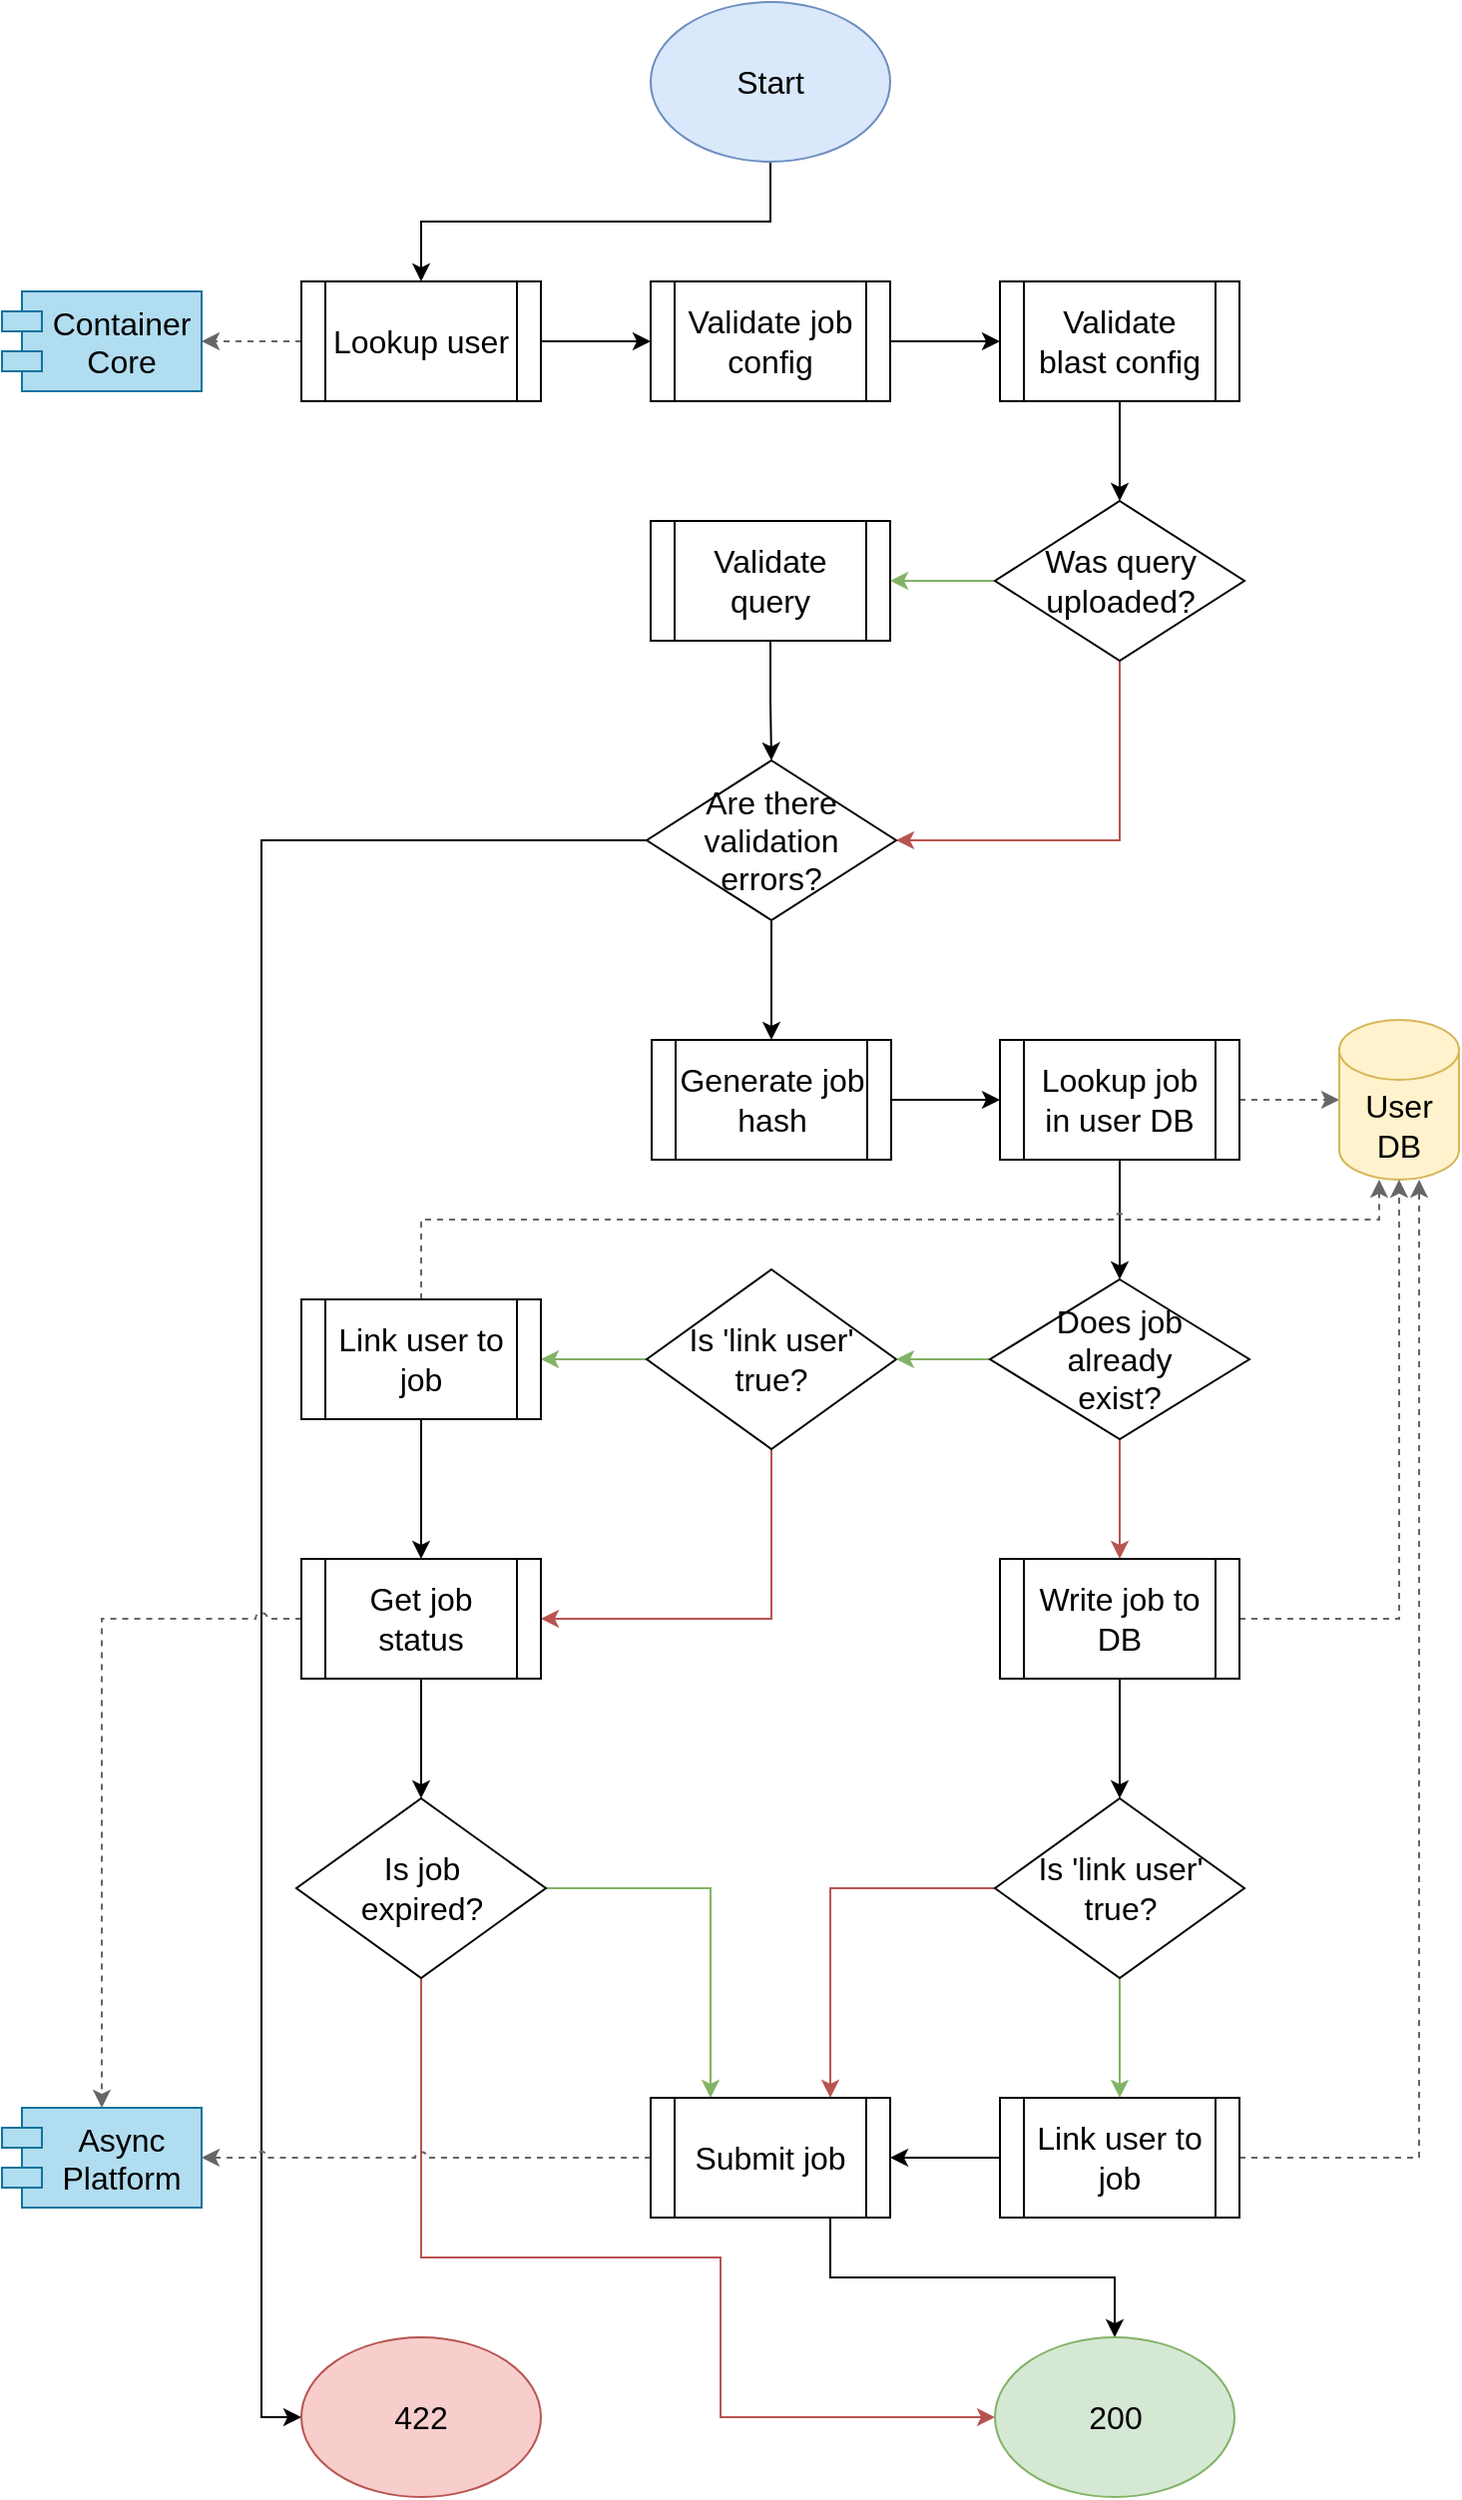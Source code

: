 <mxfile version="20.6.0" type="device"><diagram id="eg5B7vHJkBRpLBYuMcLR" name="Page-1"><mxGraphModel dx="2305" dy="1232" grid="1" gridSize="10" guides="1" tooltips="1" connect="1" arrows="1" fold="1" page="1" pageScale="1" pageWidth="850" pageHeight="1100" math="0" shadow="0"><root><mxCell id="0"/><mxCell id="1" parent="0"/><mxCell id="B-We9XTG3R9XzMLiWCh0-63" style="edgeStyle=orthogonalEdgeStyle;rounded=0;jumpStyle=arc;orthogonalLoop=1;jettySize=auto;html=1;exitX=0;exitY=0.5;exitDx=0;exitDy=0;entryX=0;entryY=0.5;entryDx=0;entryDy=0;fontSize=16;" parent="1" source="B-We9XTG3R9XzMLiWCh0-14" target="B-We9XTG3R9XzMLiWCh0-59" edge="1"><mxGeometry relative="1" as="geometry"/></mxCell><mxCell id="B-We9XTG3R9XzMLiWCh0-6" style="edgeStyle=orthogonalEdgeStyle;rounded=0;orthogonalLoop=1;jettySize=auto;html=1;exitX=0.5;exitY=1;exitDx=0;exitDy=0;entryX=0.5;entryY=0;entryDx=0;entryDy=0;fontSize=16;" parent="1" source="B-We9XTG3R9XzMLiWCh0-1" target="B-We9XTG3R9XzMLiWCh0-2" edge="1"><mxGeometry relative="1" as="geometry"/></mxCell><mxCell id="B-We9XTG3R9XzMLiWCh0-1" value="&lt;font style=&quot;font-size: 16px;&quot;&gt;Start&lt;/font&gt;" style="ellipse;whiteSpace=wrap;html=1;fillColor=#dae8fc;strokeColor=#6c8ebf;" parent="1" vertex="1"><mxGeometry x="325" width="120" height="80" as="geometry"/></mxCell><mxCell id="B-We9XTG3R9XzMLiWCh0-7" style="edgeStyle=orthogonalEdgeStyle;rounded=0;orthogonalLoop=1;jettySize=auto;html=1;exitX=1;exitY=0.5;exitDx=0;exitDy=0;entryX=0;entryY=0.5;entryDx=0;entryDy=0;fontSize=16;" parent="1" source="B-We9XTG3R9XzMLiWCh0-2" target="B-We9XTG3R9XzMLiWCh0-3" edge="1"><mxGeometry relative="1" as="geometry"/></mxCell><mxCell id="B-We9XTG3R9XzMLiWCh0-56" style="edgeStyle=orthogonalEdgeStyle;rounded=0;jumpStyle=arc;orthogonalLoop=1;jettySize=auto;html=1;exitX=0;exitY=0.5;exitDx=0;exitDy=0;entryX=1;entryY=0.5;entryDx=0;entryDy=0;fontSize=16;fillColor=#f5f5f5;strokeColor=#666666;dashed=1;" parent="1" source="B-We9XTG3R9XzMLiWCh0-2" target="B-We9XTG3R9XzMLiWCh0-54" edge="1"><mxGeometry relative="1" as="geometry"/></mxCell><mxCell id="B-We9XTG3R9XzMLiWCh0-2" value="Lookup user" style="shape=process;whiteSpace=wrap;html=1;backgroundOutline=1;fontSize=16;" parent="1" vertex="1"><mxGeometry x="150" y="140" width="120" height="60" as="geometry"/></mxCell><mxCell id="B-We9XTG3R9XzMLiWCh0-8" style="edgeStyle=orthogonalEdgeStyle;rounded=0;orthogonalLoop=1;jettySize=auto;html=1;exitX=1;exitY=0.5;exitDx=0;exitDy=0;entryX=0;entryY=0.5;entryDx=0;entryDy=0;fontSize=16;" parent="1" source="B-We9XTG3R9XzMLiWCh0-3" target="B-We9XTG3R9XzMLiWCh0-4" edge="1"><mxGeometry relative="1" as="geometry"/></mxCell><mxCell id="B-We9XTG3R9XzMLiWCh0-3" value="Validate job config" style="shape=process;whiteSpace=wrap;html=1;backgroundOutline=1;fontSize=16;" parent="1" vertex="1"><mxGeometry x="325" y="140" width="120" height="60" as="geometry"/></mxCell><mxCell id="B-We9XTG3R9XzMLiWCh0-10" style="edgeStyle=orthogonalEdgeStyle;rounded=0;orthogonalLoop=1;jettySize=auto;html=1;exitX=0.5;exitY=1;exitDx=0;exitDy=0;entryX=0.5;entryY=0;entryDx=0;entryDy=0;fontSize=16;" parent="1" source="B-We9XTG3R9XzMLiWCh0-4" target="B-We9XTG3R9XzMLiWCh0-5" edge="1"><mxGeometry relative="1" as="geometry"/></mxCell><mxCell id="B-We9XTG3R9XzMLiWCh0-4" value="Validate blast config" style="shape=process;whiteSpace=wrap;html=1;backgroundOutline=1;fontSize=16;" parent="1" vertex="1"><mxGeometry x="500" y="140" width="120" height="60" as="geometry"/></mxCell><mxCell id="B-We9XTG3R9XzMLiWCh0-13" style="edgeStyle=orthogonalEdgeStyle;rounded=0;orthogonalLoop=1;jettySize=auto;html=1;entryX=1;entryY=0.5;entryDx=0;entryDy=0;fontSize=16;fillColor=#d5e8d4;strokeColor=#82b366;" parent="1" source="B-We9XTG3R9XzMLiWCh0-5" target="B-We9XTG3R9XzMLiWCh0-11" edge="1"><mxGeometry relative="1" as="geometry"/></mxCell><mxCell id="sb3AdSacFQ8ir6mzOr_n-1" style="edgeStyle=orthogonalEdgeStyle;rounded=0;orthogonalLoop=1;jettySize=auto;html=1;entryX=1;entryY=0.5;entryDx=0;entryDy=0;fontSize=12;fillColor=#f8cecc;strokeColor=#b85450;" edge="1" parent="1" source="B-We9XTG3R9XzMLiWCh0-5" target="B-We9XTG3R9XzMLiWCh0-14"><mxGeometry relative="1" as="geometry"><Array as="points"><mxPoint x="560" y="420"/></Array></mxGeometry></mxCell><mxCell id="B-We9XTG3R9XzMLiWCh0-5" value="Was query uploaded?" style="rhombus;whiteSpace=wrap;html=1;fontSize=16;" parent="1" vertex="1"><mxGeometry x="497.5" y="250" width="125" height="80" as="geometry"/></mxCell><mxCell id="B-We9XTG3R9XzMLiWCh0-15" style="edgeStyle=orthogonalEdgeStyle;rounded=0;orthogonalLoop=1;jettySize=auto;html=1;fontSize=16;" parent="1" source="B-We9XTG3R9XzMLiWCh0-11" target="B-We9XTG3R9XzMLiWCh0-14" edge="1"><mxGeometry relative="1" as="geometry"/></mxCell><mxCell id="B-We9XTG3R9XzMLiWCh0-11" value="Validate&lt;br&gt;query" style="shape=process;whiteSpace=wrap;html=1;backgroundOutline=1;fontSize=16;" parent="1" vertex="1"><mxGeometry x="325" y="260" width="120" height="60" as="geometry"/></mxCell><mxCell id="B-We9XTG3R9XzMLiWCh0-19" style="edgeStyle=orthogonalEdgeStyle;rounded=0;orthogonalLoop=1;jettySize=auto;html=1;exitX=0.5;exitY=1;exitDx=0;exitDy=0;entryX=0.5;entryY=0;entryDx=0;entryDy=0;fontSize=16;" parent="1" source="B-We9XTG3R9XzMLiWCh0-14" target="B-We9XTG3R9XzMLiWCh0-16" edge="1"><mxGeometry relative="1" as="geometry"/></mxCell><mxCell id="B-We9XTG3R9XzMLiWCh0-14" value="Are there validation&lt;br&gt;errors?" style="rhombus;whiteSpace=wrap;html=1;fontSize=16;" parent="1" vertex="1"><mxGeometry x="323" y="380" width="125" height="80" as="geometry"/></mxCell><mxCell id="B-We9XTG3R9XzMLiWCh0-20" style="edgeStyle=orthogonalEdgeStyle;rounded=0;orthogonalLoop=1;jettySize=auto;html=1;exitX=1;exitY=0.5;exitDx=0;exitDy=0;entryX=0;entryY=0.5;entryDx=0;entryDy=0;fontSize=16;" parent="1" source="B-We9XTG3R9XzMLiWCh0-16" target="B-We9XTG3R9XzMLiWCh0-17" edge="1"><mxGeometry relative="1" as="geometry"/></mxCell><mxCell id="B-We9XTG3R9XzMLiWCh0-16" value="Generate job hash" style="shape=process;whiteSpace=wrap;html=1;backgroundOutline=1;fontSize=16;" parent="1" vertex="1"><mxGeometry x="325.5" y="520" width="120" height="60" as="geometry"/></mxCell><mxCell id="B-We9XTG3R9XzMLiWCh0-21" style="edgeStyle=orthogonalEdgeStyle;rounded=0;orthogonalLoop=1;jettySize=auto;html=1;exitX=1;exitY=0.5;exitDx=0;exitDy=0;entryX=0;entryY=0.5;entryDx=0;entryDy=0;entryPerimeter=0;fontSize=16;fillColor=#f5f5f5;strokeColor=#666666;dashed=1;" parent="1" source="B-We9XTG3R9XzMLiWCh0-17" target="B-We9XTG3R9XzMLiWCh0-18" edge="1"><mxGeometry relative="1" as="geometry"/></mxCell><mxCell id="B-We9XTG3R9XzMLiWCh0-26" style="edgeStyle=orthogonalEdgeStyle;rounded=0;orthogonalLoop=1;jettySize=auto;html=1;exitX=0.5;exitY=1;exitDx=0;exitDy=0;entryX=0.5;entryY=0;entryDx=0;entryDy=0;fontSize=16;" parent="1" source="B-We9XTG3R9XzMLiWCh0-17" target="B-We9XTG3R9XzMLiWCh0-23" edge="1"><mxGeometry relative="1" as="geometry"/></mxCell><mxCell id="B-We9XTG3R9XzMLiWCh0-17" value="Lookup job in user DB" style="shape=process;whiteSpace=wrap;html=1;backgroundOutline=1;fontSize=16;" parent="1" vertex="1"><mxGeometry x="500" y="520" width="120" height="60" as="geometry"/></mxCell><mxCell id="B-We9XTG3R9XzMLiWCh0-18" value="User DB" style="shape=cylinder3;whiteSpace=wrap;html=1;boundedLbl=1;backgroundOutline=1;size=15;fontSize=16;fillColor=#fff2cc;strokeColor=#d6b656;" parent="1" vertex="1"><mxGeometry x="670" y="510" width="60" height="80" as="geometry"/></mxCell><mxCell id="B-We9XTG3R9XzMLiWCh0-29" style="edgeStyle=orthogonalEdgeStyle;rounded=0;orthogonalLoop=1;jettySize=auto;html=1;entryX=1;entryY=0.5;entryDx=0;entryDy=0;fontSize=16;fillColor=#d5e8d4;strokeColor=#82b366;" parent="1" source="B-We9XTG3R9XzMLiWCh0-22" target="B-We9XTG3R9XzMLiWCh0-28" edge="1"><mxGeometry relative="1" as="geometry"/></mxCell><mxCell id="sb3AdSacFQ8ir6mzOr_n-4" style="edgeStyle=orthogonalEdgeStyle;rounded=0;orthogonalLoop=1;jettySize=auto;html=1;exitX=0.5;exitY=1;exitDx=0;exitDy=0;entryX=1;entryY=0.5;entryDx=0;entryDy=0;fontSize=12;fillColor=#f8cecc;strokeColor=#b85450;" edge="1" parent="1" source="B-We9XTG3R9XzMLiWCh0-22" target="B-We9XTG3R9XzMLiWCh0-31"><mxGeometry relative="1" as="geometry"/></mxCell><mxCell id="B-We9XTG3R9XzMLiWCh0-22" value="Is 'link user' true?" style="rhombus;whiteSpace=wrap;html=1;fontSize=16;" parent="1" vertex="1"><mxGeometry x="323" y="635" width="125" height="90" as="geometry"/></mxCell><mxCell id="B-We9XTG3R9XzMLiWCh0-27" style="edgeStyle=orthogonalEdgeStyle;rounded=0;orthogonalLoop=1;jettySize=auto;html=1;entryX=1;entryY=0.5;entryDx=0;entryDy=0;fontSize=16;fillColor=#d5e8d4;strokeColor=#82b366;" parent="1" source="B-We9XTG3R9XzMLiWCh0-23" target="B-We9XTG3R9XzMLiWCh0-22" edge="1"><mxGeometry relative="1" as="geometry"/></mxCell><mxCell id="B-We9XTG3R9XzMLiWCh0-40" style="edgeStyle=orthogonalEdgeStyle;rounded=0;jumpStyle=arc;orthogonalLoop=1;jettySize=auto;html=1;exitX=0.5;exitY=1;exitDx=0;exitDy=0;entryX=0.5;entryY=0;entryDx=0;entryDy=0;fontSize=16;fillColor=#f8cecc;strokeColor=#b85450;" parent="1" source="B-We9XTG3R9XzMLiWCh0-23" target="B-We9XTG3R9XzMLiWCh0-36" edge="1"><mxGeometry relative="1" as="geometry"/></mxCell><mxCell id="B-We9XTG3R9XzMLiWCh0-23" value="Does job&lt;br&gt;already&lt;br&gt;exist?" style="rhombus;whiteSpace=wrap;html=1;fontSize=16;" parent="1" vertex="1"><mxGeometry x="495" y="640" width="130" height="80" as="geometry"/></mxCell><mxCell id="B-We9XTG3R9XzMLiWCh0-30" style="edgeStyle=orthogonalEdgeStyle;rounded=0;orthogonalLoop=1;jettySize=auto;html=1;exitX=0.5;exitY=0;exitDx=0;exitDy=0;fontSize=16;jumpStyle=arc;fillColor=#f5f5f5;strokeColor=#666666;dashed=1;" parent="1" source="B-We9XTG3R9XzMLiWCh0-28" edge="1"><mxGeometry relative="1" as="geometry"><Array as="points"><mxPoint x="210" y="610"/><mxPoint x="690" y="610"/><mxPoint x="690" y="590"/></Array><mxPoint x="690" y="590" as="targetPoint"/></mxGeometry></mxCell><mxCell id="B-We9XTG3R9XzMLiWCh0-33" style="edgeStyle=orthogonalEdgeStyle;rounded=0;jumpStyle=arc;orthogonalLoop=1;jettySize=auto;html=1;exitX=0.5;exitY=1;exitDx=0;exitDy=0;entryX=0.5;entryY=0;entryDx=0;entryDy=0;fontSize=16;" parent="1" source="B-We9XTG3R9XzMLiWCh0-28" target="B-We9XTG3R9XzMLiWCh0-31" edge="1"><mxGeometry relative="1" as="geometry"/></mxCell><mxCell id="B-We9XTG3R9XzMLiWCh0-28" value="Link user to job" style="shape=process;whiteSpace=wrap;html=1;backgroundOutline=1;fontSize=16;" parent="1" vertex="1"><mxGeometry x="150" y="650" width="120" height="60" as="geometry"/></mxCell><mxCell id="B-We9XTG3R9XzMLiWCh0-35" style="edgeStyle=orthogonalEdgeStyle;rounded=0;jumpStyle=arc;orthogonalLoop=1;jettySize=auto;html=1;entryX=0.5;entryY=0;entryDx=0;entryDy=0;fontSize=16;" parent="1" source="B-We9XTG3R9XzMLiWCh0-31" target="B-We9XTG3R9XzMLiWCh0-34" edge="1"><mxGeometry relative="1" as="geometry"/></mxCell><mxCell id="B-We9XTG3R9XzMLiWCh0-57" style="edgeStyle=orthogonalEdgeStyle;rounded=0;jumpStyle=arc;orthogonalLoop=1;jettySize=auto;html=1;exitX=0;exitY=0.5;exitDx=0;exitDy=0;entryX=0.5;entryY=0;entryDx=0;entryDy=0;fontSize=16;fillColor=#f5f5f5;strokeColor=#666666;dashed=1;" parent="1" source="B-We9XTG3R9XzMLiWCh0-31" target="B-We9XTG3R9XzMLiWCh0-55" edge="1"><mxGeometry relative="1" as="geometry"/></mxCell><mxCell id="B-We9XTG3R9XzMLiWCh0-31" value="Get job status" style="shape=process;whiteSpace=wrap;html=1;backgroundOutline=1;fontSize=16;" parent="1" vertex="1"><mxGeometry x="150" y="780" width="120" height="60" as="geometry"/></mxCell><mxCell id="B-We9XTG3R9XzMLiWCh0-51" style="edgeStyle=orthogonalEdgeStyle;rounded=0;jumpStyle=arc;orthogonalLoop=1;jettySize=auto;html=1;exitX=1;exitY=0.5;exitDx=0;exitDy=0;entryX=0.25;entryY=0;entryDx=0;entryDy=0;fontSize=16;fillColor=#d5e8d4;strokeColor=#82b366;" parent="1" source="B-We9XTG3R9XzMLiWCh0-34" target="B-We9XTG3R9XzMLiWCh0-50" edge="1"><mxGeometry relative="1" as="geometry"/></mxCell><mxCell id="sb3AdSacFQ8ir6mzOr_n-3" style="edgeStyle=orthogonalEdgeStyle;rounded=0;orthogonalLoop=1;jettySize=auto;html=1;exitX=0.5;exitY=1;exitDx=0;exitDy=0;entryX=0;entryY=0.5;entryDx=0;entryDy=0;fontSize=12;fillColor=#f8cecc;strokeColor=#b85450;" edge="1" parent="1" source="B-We9XTG3R9XzMLiWCh0-34" target="B-We9XTG3R9XzMLiWCh0-60"><mxGeometry relative="1" as="geometry"><Array as="points"><mxPoint x="210" y="1130"/><mxPoint x="360" y="1130"/><mxPoint x="360" y="1210"/></Array></mxGeometry></mxCell><mxCell id="B-We9XTG3R9XzMLiWCh0-34" value="Is job&lt;br&gt;expired?" style="rhombus;whiteSpace=wrap;html=1;fontSize=16;" parent="1" vertex="1"><mxGeometry x="147.5" y="900" width="125" height="90" as="geometry"/></mxCell><mxCell id="B-We9XTG3R9XzMLiWCh0-39" style="edgeStyle=orthogonalEdgeStyle;rounded=0;jumpStyle=arc;orthogonalLoop=1;jettySize=auto;html=1;exitX=1;exitY=0.5;exitDx=0;exitDy=0;entryX=0.5;entryY=1;entryDx=0;entryDy=0;entryPerimeter=0;fontSize=16;fillColor=#f5f5f5;strokeColor=#666666;dashed=1;" parent="1" source="B-We9XTG3R9XzMLiWCh0-36" target="B-We9XTG3R9XzMLiWCh0-18" edge="1"><mxGeometry relative="1" as="geometry"/></mxCell><mxCell id="B-We9XTG3R9XzMLiWCh0-42" style="edgeStyle=orthogonalEdgeStyle;rounded=0;jumpStyle=arc;orthogonalLoop=1;jettySize=auto;html=1;entryX=0.5;entryY=0;entryDx=0;entryDy=0;fontSize=16;" parent="1" source="B-We9XTG3R9XzMLiWCh0-36" target="B-We9XTG3R9XzMLiWCh0-41" edge="1"><mxGeometry relative="1" as="geometry"/></mxCell><mxCell id="B-We9XTG3R9XzMLiWCh0-36" value="Write job to DB" style="shape=process;whiteSpace=wrap;html=1;backgroundOutline=1;fontSize=16;" parent="1" vertex="1"><mxGeometry x="500" y="780" width="120" height="60" as="geometry"/></mxCell><mxCell id="B-We9XTG3R9XzMLiWCh0-49" style="edgeStyle=orthogonalEdgeStyle;rounded=0;jumpStyle=arc;orthogonalLoop=1;jettySize=auto;html=1;exitX=0.5;exitY=1;exitDx=0;exitDy=0;entryX=0.5;entryY=0;entryDx=0;entryDy=0;fontSize=16;fillColor=#d5e8d4;strokeColor=#82b366;" parent="1" source="B-We9XTG3R9XzMLiWCh0-41" target="B-We9XTG3R9XzMLiWCh0-43" edge="1"><mxGeometry relative="1" as="geometry"/></mxCell><mxCell id="sb3AdSacFQ8ir6mzOr_n-2" style="edgeStyle=orthogonalEdgeStyle;rounded=0;orthogonalLoop=1;jettySize=auto;html=1;entryX=0.75;entryY=0;entryDx=0;entryDy=0;fontSize=12;fillColor=#f8cecc;strokeColor=#b85450;" edge="1" parent="1" source="B-We9XTG3R9XzMLiWCh0-41" target="B-We9XTG3R9XzMLiWCh0-50"><mxGeometry relative="1" as="geometry"/></mxCell><mxCell id="B-We9XTG3R9XzMLiWCh0-41" value="Is 'link user' true?" style="rhombus;whiteSpace=wrap;html=1;fontSize=16;" parent="1" vertex="1"><mxGeometry x="497.5" y="900" width="125" height="90" as="geometry"/></mxCell><mxCell id="B-We9XTG3R9XzMLiWCh0-48" style="edgeStyle=orthogonalEdgeStyle;rounded=0;jumpStyle=arc;orthogonalLoop=1;jettySize=auto;html=1;exitX=1;exitY=0.5;exitDx=0;exitDy=0;entryX=0.667;entryY=1;entryDx=0;entryDy=0;entryPerimeter=0;fontSize=16;fillColor=#f5f5f5;strokeColor=#666666;dashed=1;" parent="1" source="B-We9XTG3R9XzMLiWCh0-43" target="B-We9XTG3R9XzMLiWCh0-18" edge="1"><mxGeometry relative="1" as="geometry"/></mxCell><mxCell id="B-We9XTG3R9XzMLiWCh0-52" style="edgeStyle=orthogonalEdgeStyle;rounded=0;jumpStyle=arc;orthogonalLoop=1;jettySize=auto;html=1;exitX=0;exitY=0.5;exitDx=0;exitDy=0;entryX=1;entryY=0.5;entryDx=0;entryDy=0;fontSize=16;" parent="1" source="B-We9XTG3R9XzMLiWCh0-43" target="B-We9XTG3R9XzMLiWCh0-50" edge="1"><mxGeometry relative="1" as="geometry"/></mxCell><mxCell id="B-We9XTG3R9XzMLiWCh0-43" value="Link user to job" style="shape=process;whiteSpace=wrap;html=1;backgroundOutline=1;fontSize=16;" parent="1" vertex="1"><mxGeometry x="500" y="1050" width="120" height="60" as="geometry"/></mxCell><mxCell id="B-We9XTG3R9XzMLiWCh0-58" style="edgeStyle=orthogonalEdgeStyle;rounded=0;jumpStyle=arc;orthogonalLoop=1;jettySize=auto;html=1;exitX=0;exitY=0.5;exitDx=0;exitDy=0;entryX=1;entryY=0.5;entryDx=0;entryDy=0;fontSize=16;fillColor=#f5f5f5;strokeColor=#666666;dashed=1;" parent="1" source="B-We9XTG3R9XzMLiWCh0-50" target="B-We9XTG3R9XzMLiWCh0-55" edge="1"><mxGeometry relative="1" as="geometry"/></mxCell><mxCell id="B-We9XTG3R9XzMLiWCh0-62" style="edgeStyle=orthogonalEdgeStyle;rounded=0;jumpStyle=arc;orthogonalLoop=1;jettySize=auto;html=1;exitX=0.75;exitY=1;exitDx=0;exitDy=0;entryX=0.5;entryY=0;entryDx=0;entryDy=0;fontSize=16;" parent="1" source="B-We9XTG3R9XzMLiWCh0-50" target="B-We9XTG3R9XzMLiWCh0-60" edge="1"><mxGeometry relative="1" as="geometry"/></mxCell><mxCell id="B-We9XTG3R9XzMLiWCh0-50" value="Submit job" style="shape=process;whiteSpace=wrap;html=1;backgroundOutline=1;fontSize=16;" parent="1" vertex="1"><mxGeometry x="325" y="1050" width="120" height="60" as="geometry"/></mxCell><mxCell id="B-We9XTG3R9XzMLiWCh0-54" value="Container&#10;Core" style="shape=module;align=left;spacingLeft=20;align=center;verticalAlign=top;fontSize=16;fillColor=#b1ddf0;strokeColor=#10739e;" parent="1" vertex="1"><mxGeometry y="145" width="100" height="50" as="geometry"/></mxCell><mxCell id="B-We9XTG3R9XzMLiWCh0-55" value="Async&#10;Platform" style="shape=module;align=left;spacingLeft=20;align=center;verticalAlign=top;fontSize=16;fillColor=#b1ddf0;strokeColor=#10739e;" parent="1" vertex="1"><mxGeometry y="1055" width="100" height="50" as="geometry"/></mxCell><mxCell id="B-We9XTG3R9XzMLiWCh0-59" value="422" style="ellipse;whiteSpace=wrap;html=1;fontSize=16;fillColor=#f8cecc;strokeColor=#b85450;" parent="1" vertex="1"><mxGeometry x="150" y="1170" width="120" height="80" as="geometry"/></mxCell><mxCell id="B-We9XTG3R9XzMLiWCh0-60" value="200" style="ellipse;whiteSpace=wrap;html=1;fontSize=16;fillColor=#d5e8d4;strokeColor=#82b366;" parent="1" vertex="1"><mxGeometry x="497.5" y="1170" width="120" height="80" as="geometry"/></mxCell></root></mxGraphModel></diagram></mxfile>
